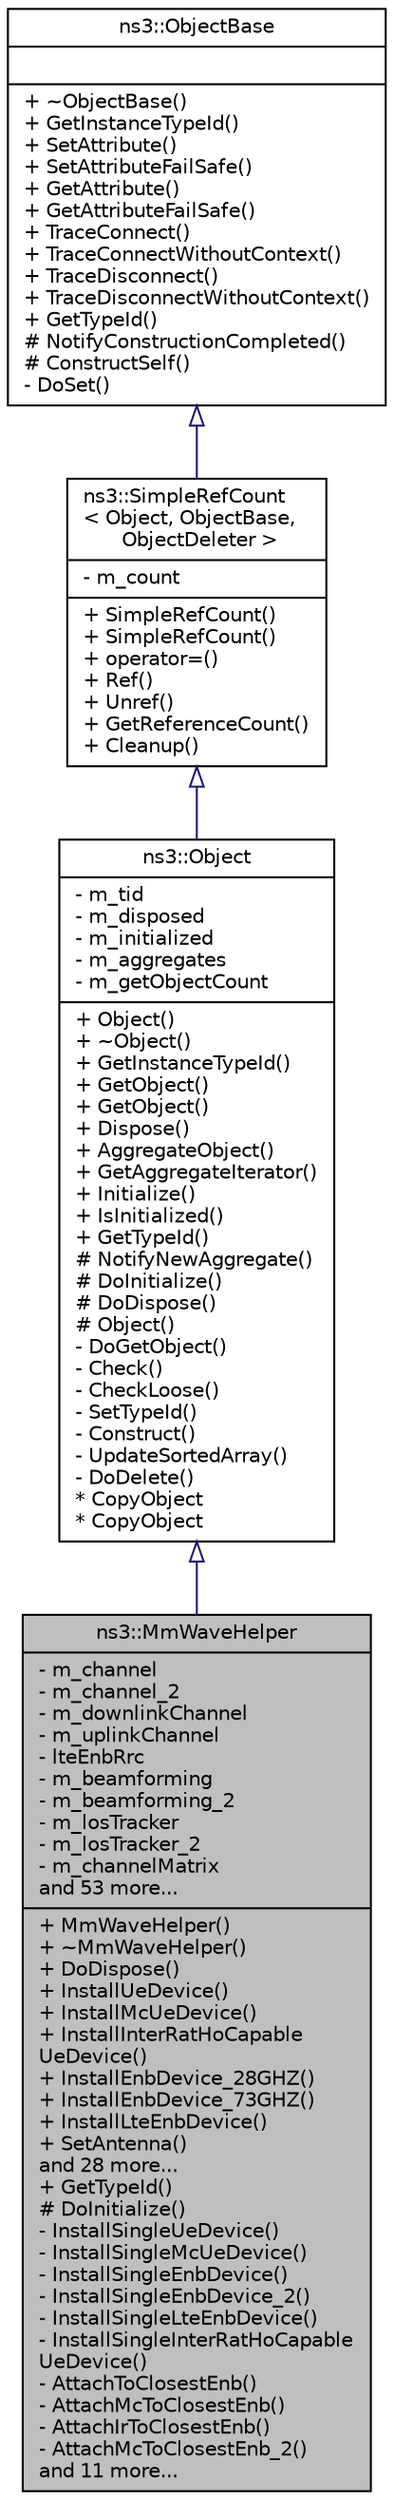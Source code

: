 digraph "ns3::MmWaveHelper"
{
  edge [fontname="Helvetica",fontsize="10",labelfontname="Helvetica",labelfontsize="10"];
  node [fontname="Helvetica",fontsize="10",shape=record];
  Node1 [label="{ns3::MmWaveHelper\n|- m_channel\l- m_channel_2\l- m_downlinkChannel\l- m_uplinkChannel\l- lteEnbRrc\l- m_beamforming\l- m_beamforming_2\l- m_losTracker\l- m_losTracker_2\l- m_channelMatrix\land 53 more...\l|+ MmWaveHelper()\l+ ~MmWaveHelper()\l+ DoDispose()\l+ InstallUeDevice()\l+ InstallMcUeDevice()\l+ InstallInterRatHoCapable\lUeDevice()\l+ InstallEnbDevice_28GHZ()\l+ InstallEnbDevice_73GHZ()\l+ InstallLteEnbDevice()\l+ SetAntenna()\land 28 more...\l+ GetTypeId()\l# DoInitialize()\l- InstallSingleUeDevice()\l- InstallSingleMcUeDevice()\l- InstallSingleEnbDevice()\l- InstallSingleEnbDevice_2()\l- InstallSingleLteEnbDevice()\l- InstallSingleInterRatHoCapable\lUeDevice()\l- AttachToClosestEnb()\l- AttachMcToClosestEnb()\l- AttachIrToClosestEnb()\l- AttachMcToClosestEnb_2()\land 11 more...\l}",height=0.2,width=0.4,color="black", fillcolor="grey75", style="filled", fontcolor="black"];
  Node2 -> Node1 [dir="back",color="midnightblue",fontsize="10",style="solid",arrowtail="onormal"];
  Node2 [label="{ns3::Object\n|- m_tid\l- m_disposed\l- m_initialized\l- m_aggregates\l- m_getObjectCount\l|+ Object()\l+ ~Object()\l+ GetInstanceTypeId()\l+ GetObject()\l+ GetObject()\l+ Dispose()\l+ AggregateObject()\l+ GetAggregateIterator()\l+ Initialize()\l+ IsInitialized()\l+ GetTypeId()\l# NotifyNewAggregate()\l# DoInitialize()\l# DoDispose()\l# Object()\l- DoGetObject()\l- Check()\l- CheckLoose()\l- SetTypeId()\l- Construct()\l- UpdateSortedArray()\l- DoDelete()\l* CopyObject\l* CopyObject\l}",height=0.2,width=0.4,color="black", fillcolor="white", style="filled",URL="$d9/d77/classns3_1_1Object.html",tooltip="A base class which provides memory management and object aggregation. "];
  Node3 -> Node2 [dir="back",color="midnightblue",fontsize="10",style="solid",arrowtail="onormal"];
  Node3 [label="{ns3::SimpleRefCount\l\< Object, ObjectBase,\l ObjectDeleter \>\n|- m_count\l|+ SimpleRefCount()\l+ SimpleRefCount()\l+ operator=()\l+ Ref()\l+ Unref()\l+ GetReferenceCount()\l+ Cleanup()\l}",height=0.2,width=0.4,color="black", fillcolor="white", style="filled",URL="$da/da1/classns3_1_1SimpleRefCount.html"];
  Node4 -> Node3 [dir="back",color="midnightblue",fontsize="10",style="solid",arrowtail="onormal"];
  Node4 [label="{ns3::ObjectBase\n||+ ~ObjectBase()\l+ GetInstanceTypeId()\l+ SetAttribute()\l+ SetAttributeFailSafe()\l+ GetAttribute()\l+ GetAttributeFailSafe()\l+ TraceConnect()\l+ TraceConnectWithoutContext()\l+ TraceDisconnect()\l+ TraceDisconnectWithoutContext()\l+ GetTypeId()\l# NotifyConstructionCompleted()\l# ConstructSelf()\l- DoSet()\l}",height=0.2,width=0.4,color="black", fillcolor="white", style="filled",URL="$d2/dac/classns3_1_1ObjectBase.html",tooltip="Anchor the ns-3 type and attribute system. "];
}
